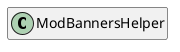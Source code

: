 @startuml
set namespaceSeparator \\
hide members
hide << alias >> circle

class ModBannersHelper
@enduml
